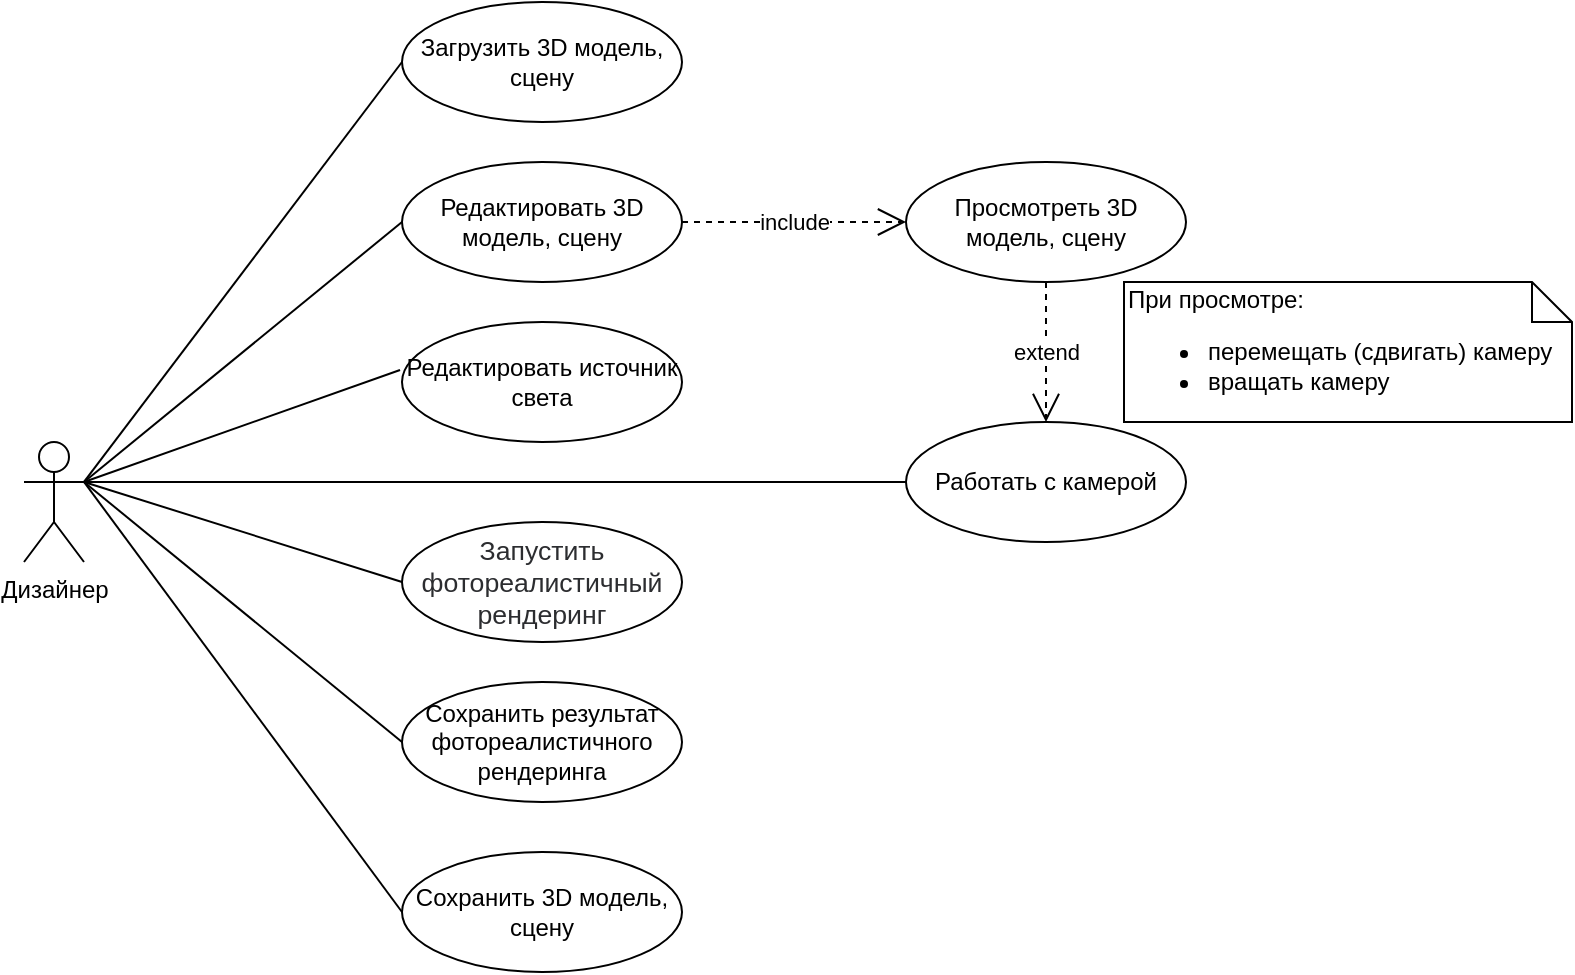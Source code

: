 <mxfile version="14.6.6" type="github">
  <diagram id="TTeWuGK_N1w3ZF10THAs" name="Page-1">
    <mxGraphModel dx="868" dy="482" grid="1" gridSize="10" guides="1" tooltips="1" connect="1" arrows="1" fold="1" page="1" pageScale="1" pageWidth="827" pageHeight="1169" math="0" shadow="0">
      <root>
        <mxCell id="0" />
        <mxCell id="1" parent="0" />
        <mxCell id="73fXxVTonlHXJbU47xhf-3" value="Загрузить 3D модель, сцену" style="ellipse;whiteSpace=wrap;html=1;" parent="1" vertex="1">
          <mxGeometry x="239" y="160" width="140" height="60" as="geometry" />
        </mxCell>
        <mxCell id="lbsJYyYk9HFuzPzp5g4X-3" style="edgeStyle=none;rounded=0;orthogonalLoop=1;jettySize=auto;html=1;exitX=1;exitY=0.333;exitDx=0;exitDy=0;exitPerimeter=0;entryX=0;entryY=0.5;entryDx=0;entryDy=0;endArrow=none;endFill=0;" edge="1" parent="1" source="73fXxVTonlHXJbU47xhf-4" target="73fXxVTonlHXJbU47xhf-3">
          <mxGeometry relative="1" as="geometry" />
        </mxCell>
        <mxCell id="lbsJYyYk9HFuzPzp5g4X-4" style="edgeStyle=none;rounded=0;orthogonalLoop=1;jettySize=auto;html=1;exitX=1;exitY=0.333;exitDx=0;exitDy=0;exitPerimeter=0;entryX=0;entryY=0.5;entryDx=0;entryDy=0;endArrow=none;endFill=0;" edge="1" parent="1" source="73fXxVTonlHXJbU47xhf-4" target="239sjALaaFQrel0IKYAk-21">
          <mxGeometry relative="1" as="geometry" />
        </mxCell>
        <mxCell id="lbsJYyYk9HFuzPzp5g4X-7" style="edgeStyle=none;rounded=0;orthogonalLoop=1;jettySize=auto;html=1;exitX=1;exitY=0.333;exitDx=0;exitDy=0;exitPerimeter=0;entryX=0;entryY=0.5;entryDx=0;entryDy=0;endArrow=none;endFill=0;" edge="1" parent="1" source="73fXxVTonlHXJbU47xhf-4" target="lbsJYyYk9HFuzPzp5g4X-1">
          <mxGeometry relative="1" as="geometry" />
        </mxCell>
        <mxCell id="lbsJYyYk9HFuzPzp5g4X-10" style="edgeStyle=none;rounded=0;orthogonalLoop=1;jettySize=auto;html=1;exitX=1;exitY=0.333;exitDx=0;exitDy=0;exitPerimeter=0;entryX=-0.007;entryY=0.4;entryDx=0;entryDy=0;entryPerimeter=0;endArrow=none;endFill=0;" edge="1" parent="1" source="73fXxVTonlHXJbU47xhf-4" target="239sjALaaFQrel0IKYAk-28">
          <mxGeometry relative="1" as="geometry" />
        </mxCell>
        <mxCell id="lbsJYyYk9HFuzPzp5g4X-11" style="edgeStyle=none;rounded=0;orthogonalLoop=1;jettySize=auto;html=1;exitX=1;exitY=0.333;exitDx=0;exitDy=0;exitPerimeter=0;entryX=0;entryY=0.5;entryDx=0;entryDy=0;endArrow=none;endFill=0;" edge="1" parent="1" source="73fXxVTonlHXJbU47xhf-4" target="239sjALaaFQrel0IKYAk-29">
          <mxGeometry relative="1" as="geometry" />
        </mxCell>
        <mxCell id="lbsJYyYk9HFuzPzp5g4X-12" style="edgeStyle=none;rounded=0;orthogonalLoop=1;jettySize=auto;html=1;exitX=1;exitY=0.333;exitDx=0;exitDy=0;exitPerimeter=0;entryX=0;entryY=0.5;entryDx=0;entryDy=0;endArrow=none;endFill=0;" edge="1" parent="1" source="73fXxVTonlHXJbU47xhf-4" target="239sjALaaFQrel0IKYAk-23">
          <mxGeometry relative="1" as="geometry" />
        </mxCell>
        <mxCell id="lbsJYyYk9HFuzPzp5g4X-13" style="edgeStyle=none;rounded=0;orthogonalLoop=1;jettySize=auto;html=1;exitX=1;exitY=0.333;exitDx=0;exitDy=0;exitPerimeter=0;entryX=0;entryY=0.5;entryDx=0;entryDy=0;endArrow=none;endFill=0;" edge="1" parent="1" source="73fXxVTonlHXJbU47xhf-4" target="239sjALaaFQrel0IKYAk-22">
          <mxGeometry relative="1" as="geometry" />
        </mxCell>
        <mxCell id="73fXxVTonlHXJbU47xhf-4" value="Дизайнер" style="shape=umlActor;verticalLabelPosition=bottom;verticalAlign=top;html=1;" parent="1" vertex="1">
          <mxGeometry x="50" y="380" width="30" height="60" as="geometry" />
        </mxCell>
        <mxCell id="239sjALaaFQrel0IKYAk-14" value="Просмотреть 3D модель, сцену" style="ellipse;whiteSpace=wrap;html=1;" parent="1" vertex="1">
          <mxGeometry x="491" y="240" width="140" height="60" as="geometry" />
        </mxCell>
        <mxCell id="239sjALaaFQrel0IKYAk-21" value="Редактировать 3D модель, сцену" style="ellipse;whiteSpace=wrap;html=1;" parent="1" vertex="1">
          <mxGeometry x="239" y="240" width="140" height="60" as="geometry" />
        </mxCell>
        <mxCell id="239sjALaaFQrel0IKYAk-22" value="Сохранить 3D модель, сцену" style="ellipse;whiteSpace=wrap;html=1;" parent="1" vertex="1">
          <mxGeometry x="239" y="585" width="140" height="60" as="geometry" />
        </mxCell>
        <mxCell id="239sjALaaFQrel0IKYAk-23" value="Сохранить результат фотореалистичного рендеринга" style="ellipse;whiteSpace=wrap;html=1;" parent="1" vertex="1">
          <mxGeometry x="239" y="500" width="140" height="60" as="geometry" />
        </mxCell>
        <mxCell id="239sjALaaFQrel0IKYAk-28" value="Редактировать источник света" style="ellipse;whiteSpace=wrap;html=1;" parent="1" vertex="1">
          <mxGeometry x="239" y="320" width="140" height="60" as="geometry" />
        </mxCell>
        <mxCell id="239sjALaaFQrel0IKYAk-29" value="&lt;span id=&quot;docs-internal-guid-07935baf-7fff-c7c5-6f66-7052401fd73c&quot;&gt;&lt;span style=&quot;font-size: 10pt ; font-family: &amp;#34;arial&amp;#34; ; color: rgb(44 , 45 , 48) ; background-color: transparent ; vertical-align: baseline&quot;&gt;Запустить фотореалистичный рендеринг&lt;/span&gt;&lt;/span&gt;" style="ellipse;whiteSpace=wrap;html=1;" parent="1" vertex="1">
          <mxGeometry x="239" y="420" width="140" height="60" as="geometry" />
        </mxCell>
        <mxCell id="lbsJYyYk9HFuzPzp5g4X-1" value="Работать с камерой" style="ellipse;whiteSpace=wrap;html=1;" vertex="1" parent="1">
          <mxGeometry x="491" y="370" width="140" height="60" as="geometry" />
        </mxCell>
        <mxCell id="lbsJYyYk9HFuzPzp5g4X-5" value="include" style="endArrow=open;endSize=12;dashed=1;html=1;exitX=1;exitY=0.5;exitDx=0;exitDy=0;" edge="1" parent="1" source="239sjALaaFQrel0IKYAk-21" target="239sjALaaFQrel0IKYAk-14">
          <mxGeometry width="160" relative="1" as="geometry">
            <mxPoint x="410" y="180" as="sourcePoint" />
            <mxPoint x="570" y="180" as="targetPoint" />
          </mxGeometry>
        </mxCell>
        <mxCell id="lbsJYyYk9HFuzPzp5g4X-6" value="extend" style="endArrow=open;endSize=12;dashed=1;html=1;exitX=0.5;exitY=1;exitDx=0;exitDy=0;" edge="1" parent="1" source="239sjALaaFQrel0IKYAk-14" target="lbsJYyYk9HFuzPzp5g4X-1">
          <mxGeometry width="160" relative="1" as="geometry">
            <mxPoint x="414" y="359" as="sourcePoint" />
            <mxPoint x="560" y="359" as="targetPoint" />
          </mxGeometry>
        </mxCell>
        <mxCell id="lbsJYyYk9HFuzPzp5g4X-9" value="При просмотре:&lt;br&gt;&lt;ul&gt;&lt;li&gt;перемещать (сдвигать) камеру&lt;/li&gt;&lt;li&gt;вращать камеру&lt;/li&gt;&lt;/ul&gt;" style="shape=note;size=20;whiteSpace=wrap;html=1;align=left;" vertex="1" parent="1">
          <mxGeometry x="600" y="300" width="224" height="70" as="geometry" />
        </mxCell>
      </root>
    </mxGraphModel>
  </diagram>
</mxfile>
